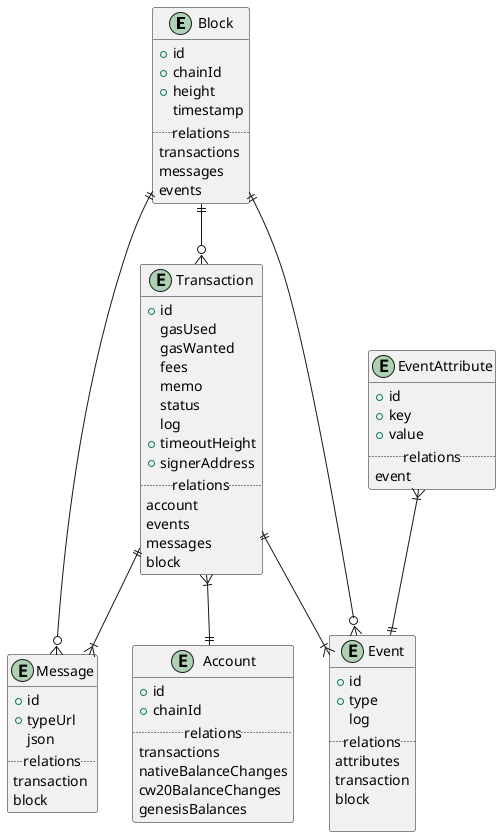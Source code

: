 @startuml
entity Block {
  +id
  +chainId
  +height
  timestamp
  ..relations..
  transactions
  messages
  events
}

entity Transaction {
  +id
  gasUsed
  gasWanted
  fees
  memo
  status
  log
  +timeoutHeight
  +signerAddress
  ..relations..
  account
  events
  messages
  block
}

entity Message {
  +id
  +typeUrl
  json
  ..relations..
  transaction
  block
}

entity Event {
  +id
  +type
  log
  ..relations..
  attributes
  transaction
  block

}

entity EventAttribute {
  +id
  +key
  +value
  ..relations..
  event
}

entity Account {
    +id
    +chainId
    ..relations..
    transactions
    nativeBalanceChanges
    cw20BalanceChanges
    genesisBalances
}


Block ||--o{ Transaction
Block ||--o{ Message
Block ||--o{ Event

Transaction }|--|| Account
Transaction ||--|{ Event
Transaction ||--|{ Message

EventAttribute }|--|| Event
@enduml
